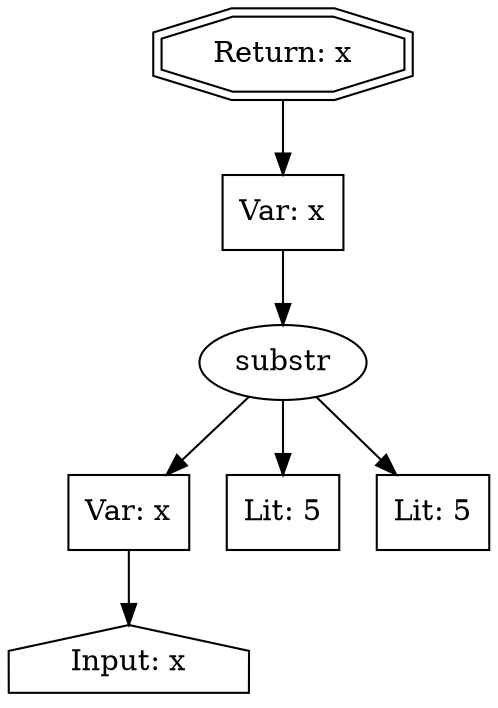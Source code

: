 digraph cfg {
  n1 [shape=doubleoctagon, label="Return: x"];
  n2 [shape=box, label="Var: x"];
  n3 [shape=ellipse, label="substr"];
  n4 [shape=box, label="Var: x"];
  n5 [shape=box, label="Lit: 5"];
  n6 [shape=box, label="Lit: 5"];
  n7 [shape=house, label="Input: x"];

  n3 -> n4;
  n3 -> n5;
  n3 -> n6;
  n2 -> n3;
  n1 -> n2;
  n4 -> n7;
}